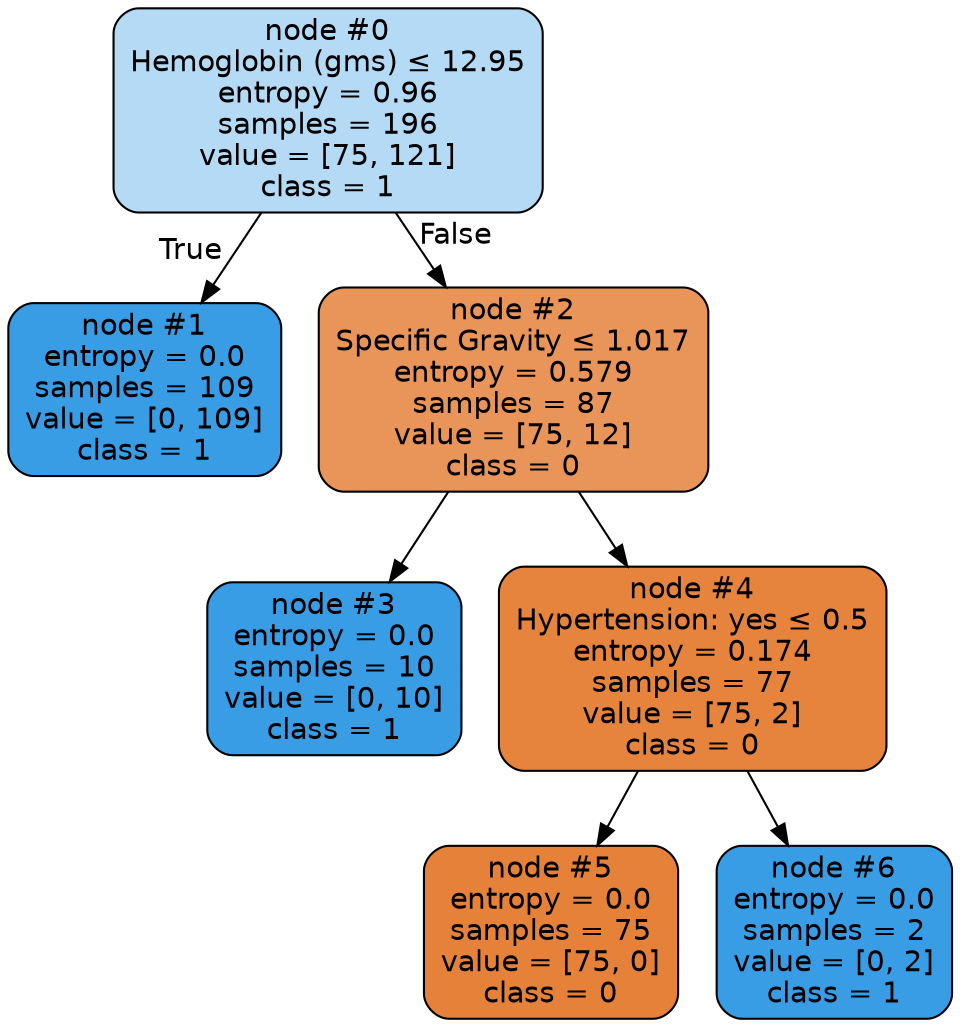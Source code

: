 digraph Tree {
node [shape=box, style="filled, rounded", color="black", fontname="helvetica"] ;
edge [fontname="helvetica"] ;
0 [label=<node &#35;0<br/>Hemoglobin (gms) &le; 12.95<br/>entropy = 0.96<br/>samples = 196<br/>value = [75, 121]<br/>class = 1>, fillcolor="#b4daf5"] ;
1 [label=<node &#35;1<br/>entropy = 0.0<br/>samples = 109<br/>value = [0, 109]<br/>class = 1>, fillcolor="#399de5"] ;
0 -> 1 [labeldistance=2.5, labelangle=45, headlabel="True"] ;
2 [label=<node &#35;2<br/>Specific Gravity &le; 1.017<br/>entropy = 0.579<br/>samples = 87<br/>value = [75, 12]<br/>class = 0>, fillcolor="#e99559"] ;
0 -> 2 [labeldistance=2.5, labelangle=-45, headlabel="False"] ;
3 [label=<node &#35;3<br/>entropy = 0.0<br/>samples = 10<br/>value = [0, 10]<br/>class = 1>, fillcolor="#399de5"] ;
2 -> 3 ;
4 [label=<node &#35;4<br/>Hypertension: yes &le; 0.5<br/>entropy = 0.174<br/>samples = 77<br/>value = [75, 2]<br/>class = 0>, fillcolor="#e6843e"] ;
2 -> 4 ;
5 [label=<node &#35;5<br/>entropy = 0.0<br/>samples = 75<br/>value = [75, 0]<br/>class = 0>, fillcolor="#e58139"] ;
4 -> 5 ;
6 [label=<node &#35;6<br/>entropy = 0.0<br/>samples = 2<br/>value = [0, 2]<br/>class = 1>, fillcolor="#399de5"] ;
4 -> 6 ;
}